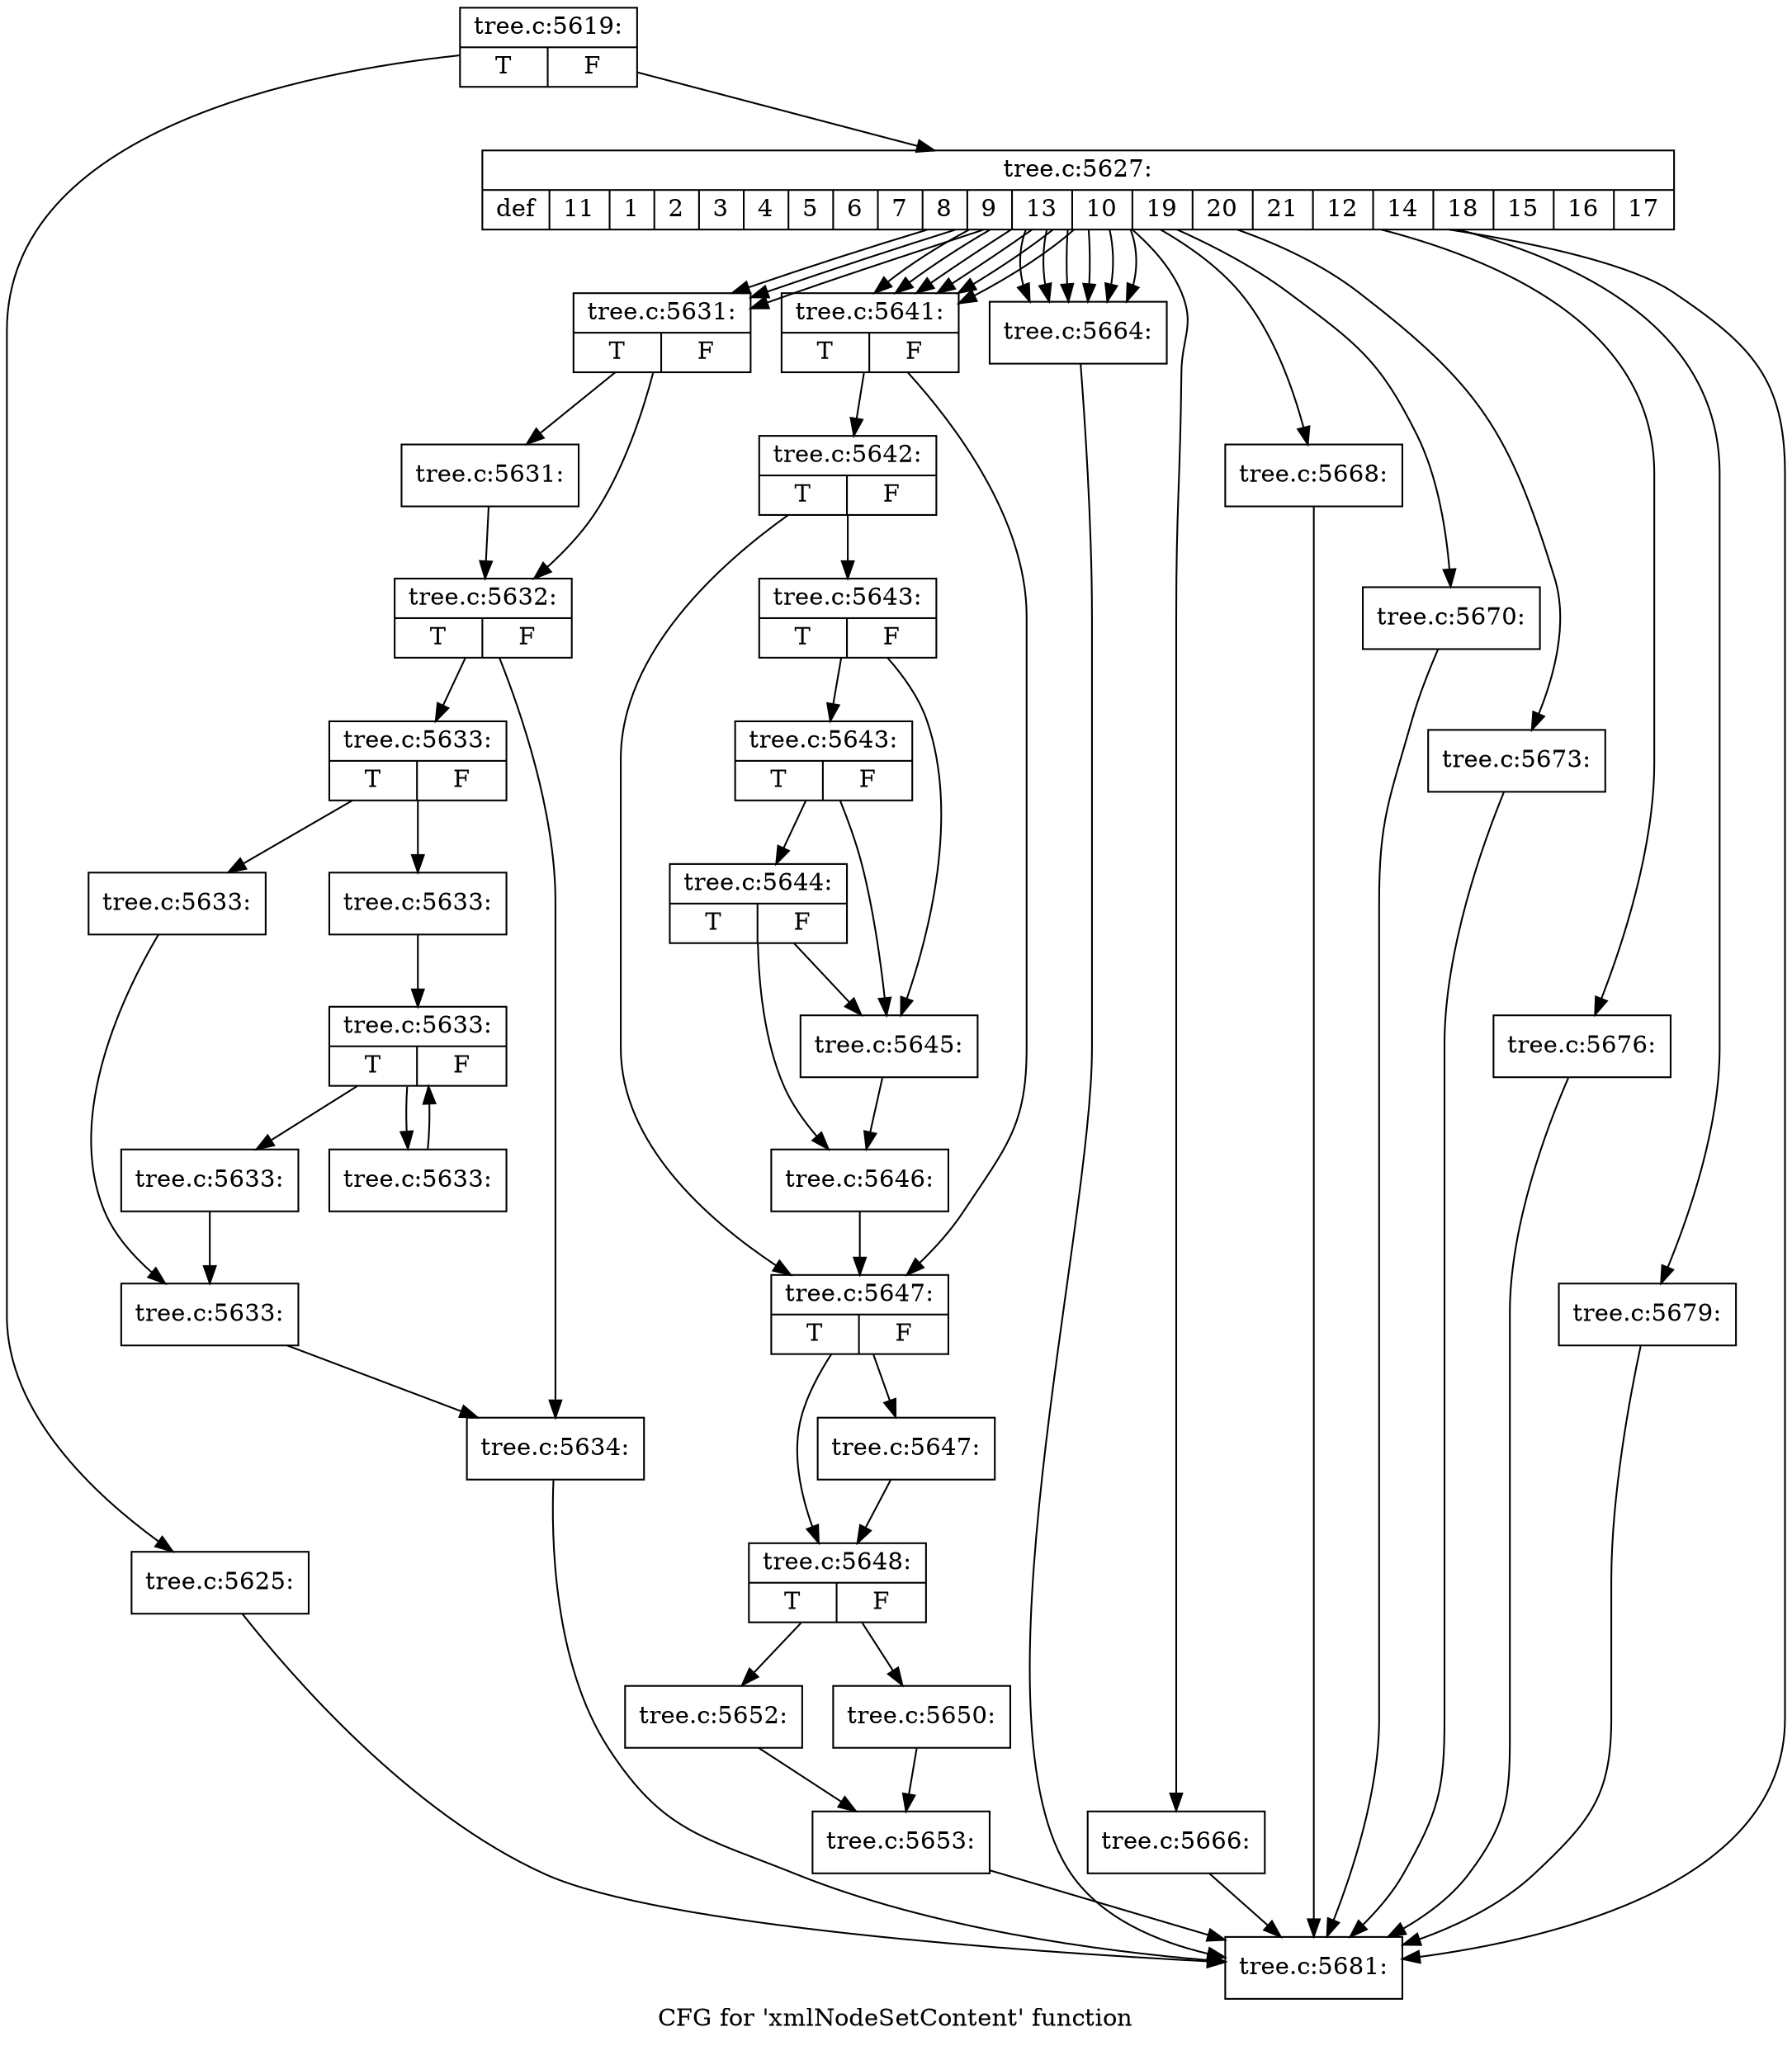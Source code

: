 digraph "CFG for 'xmlNodeSetContent' function" {
	label="CFG for 'xmlNodeSetContent' function";

	Node0x456f9f0 [shape=record,label="{tree.c:5619:|{<s0>T|<s1>F}}"];
	Node0x456f9f0 -> Node0x456ff90;
	Node0x456f9f0 -> Node0x456ffe0;
	Node0x456ff90 [shape=record,label="{tree.c:5625:}"];
	Node0x456ff90 -> Node0x457e030;
	Node0x456ffe0 [shape=record,label="{tree.c:5627:|{<s0>def|<s1>11|<s2>1|<s3>2|<s4>3|<s5>4|<s6>5|<s7>6|<s8>7|<s9>8|<s10>9|<s11>13|<s12>10|<s13>19|<s14>20|<s15>21|<s16>12|<s17>14|<s18>18|<s19>15|<s20>16|<s21>17}}"];
	Node0x456ffe0 -> Node0x457e030;
	Node0x456ffe0 -> Node0x457e580;
	Node0x456ffe0 -> Node0x457e580;
	Node0x456ffe0 -> Node0x457e580;
	Node0x456ffe0 -> Node0x4580d20;
	Node0x456ffe0 -> Node0x4580d20;
	Node0x456ffe0 -> Node0x4580d20;
	Node0x456ffe0 -> Node0x4580d20;
	Node0x456ffe0 -> Node0x4580d20;
	Node0x456ffe0 -> Node0x4580d20;
	Node0x456ffe0 -> Node0x4584910;
	Node0x456ffe0 -> Node0x4584910;
	Node0x456ffe0 -> Node0x4584910;
	Node0x456ffe0 -> Node0x4584910;
	Node0x456ffe0 -> Node0x4584910;
	Node0x456ffe0 -> Node0x4584910;
	Node0x456ffe0 -> Node0x457e380;
	Node0x456ffe0 -> Node0x457e460;
	Node0x456ffe0 -> Node0x4585000;
	Node0x456ffe0 -> Node0x45850b0;
	Node0x456ffe0 -> Node0x4585190;
	Node0x456ffe0 -> Node0x4585270;
	Node0x457e580 [shape=record,label="{tree.c:5631:|{<s0>T|<s1>F}}"];
	Node0x457e580 -> Node0x457e670;
	Node0x457e580 -> Node0x457e6c0;
	Node0x457e670 [shape=record,label="{tree.c:5631:}"];
	Node0x457e670 -> Node0x457e6c0;
	Node0x457e6c0 [shape=record,label="{tree.c:5632:|{<s0>T|<s1>F}}"];
	Node0x457e6c0 -> Node0x457f2f0;
	Node0x457e6c0 -> Node0x457f340;
	Node0x457f2f0 [shape=record,label="{tree.c:5633:|{<s0>T|<s1>F}}"];
	Node0x457f2f0 -> Node0x457fa30;
	Node0x457f2f0 -> Node0x457fad0;
	Node0x457fa30 [shape=record,label="{tree.c:5633:}"];
	Node0x457fa30 -> Node0x457fa80;
	Node0x457fad0 [shape=record,label="{tree.c:5633:}"];
	Node0x457fad0 -> Node0x457ff80;
	Node0x457ff80 [shape=record,label="{tree.c:5633:|{<s0>T|<s1>F}}"];
	Node0x457ff80 -> Node0x45803b0;
	Node0x457ff80 -> Node0x4580170;
	Node0x45803b0 [shape=record,label="{tree.c:5633:}"];
	Node0x45803b0 -> Node0x457ff80;
	Node0x4580170 [shape=record,label="{tree.c:5633:}"];
	Node0x4580170 -> Node0x457fa80;
	Node0x457fa80 [shape=record,label="{tree.c:5633:}"];
	Node0x457fa80 -> Node0x457f340;
	Node0x457f340 [shape=record,label="{tree.c:5634:}"];
	Node0x457f340 -> Node0x457e030;
	Node0x4580d20 [shape=record,label="{tree.c:5641:|{<s0>T|<s1>F}}"];
	Node0x4580d20 -> Node0x4580eb0;
	Node0x4580d20 -> Node0x4580e60;
	Node0x4580eb0 [shape=record,label="{tree.c:5642:|{<s0>T|<s1>F}}"];
	Node0x4580eb0 -> Node0x4580e10;
	Node0x4580eb0 -> Node0x4580e60;
	Node0x4580e10 [shape=record,label="{tree.c:5643:|{<s0>T|<s1>F}}"];
	Node0x4580e10 -> Node0x4581a40;
	Node0x4580e10 -> Node0x4581920;
	Node0x4581a40 [shape=record,label="{tree.c:5643:|{<s0>T|<s1>F}}"];
	Node0x4581a40 -> Node0x45819c0;
	Node0x4581a40 -> Node0x4581920;
	Node0x45819c0 [shape=record,label="{tree.c:5644:|{<s0>T|<s1>F}}"];
	Node0x45819c0 -> Node0x4581970;
	Node0x45819c0 -> Node0x4581920;
	Node0x4581920 [shape=record,label="{tree.c:5645:}"];
	Node0x4581920 -> Node0x4581970;
	Node0x4581970 [shape=record,label="{tree.c:5646:}"];
	Node0x4581970 -> Node0x4580e60;
	Node0x4580e60 [shape=record,label="{tree.c:5647:|{<s0>T|<s1>F}}"];
	Node0x4580e60 -> Node0x4582de0;
	Node0x4580e60 -> Node0x4582e30;
	Node0x4582de0 [shape=record,label="{tree.c:5647:}"];
	Node0x4582de0 -> Node0x4582e30;
	Node0x4582e30 [shape=record,label="{tree.c:5648:|{<s0>T|<s1>F}}"];
	Node0x4582e30 -> Node0x45839b0;
	Node0x4582e30 -> Node0x4583a50;
	Node0x45839b0 [shape=record,label="{tree.c:5650:}"];
	Node0x45839b0 -> Node0x4583a00;
	Node0x4583a50 [shape=record,label="{tree.c:5652:}"];
	Node0x4583a50 -> Node0x4583a00;
	Node0x4583a00 [shape=record,label="{tree.c:5653:}"];
	Node0x4583a00 -> Node0x457e030;
	Node0x4584910 [shape=record,label="{tree.c:5664:}"];
	Node0x4584910 -> Node0x457e030;
	Node0x457e380 [shape=record,label="{tree.c:5666:}"];
	Node0x457e380 -> Node0x457e030;
	Node0x457e460 [shape=record,label="{tree.c:5668:}"];
	Node0x457e460 -> Node0x457e030;
	Node0x4585000 [shape=record,label="{tree.c:5670:}"];
	Node0x4585000 -> Node0x457e030;
	Node0x45850b0 [shape=record,label="{tree.c:5673:}"];
	Node0x45850b0 -> Node0x457e030;
	Node0x4585190 [shape=record,label="{tree.c:5676:}"];
	Node0x4585190 -> Node0x457e030;
	Node0x4585270 [shape=record,label="{tree.c:5679:}"];
	Node0x4585270 -> Node0x457e030;
	Node0x457e030 [shape=record,label="{tree.c:5681:}"];
}

